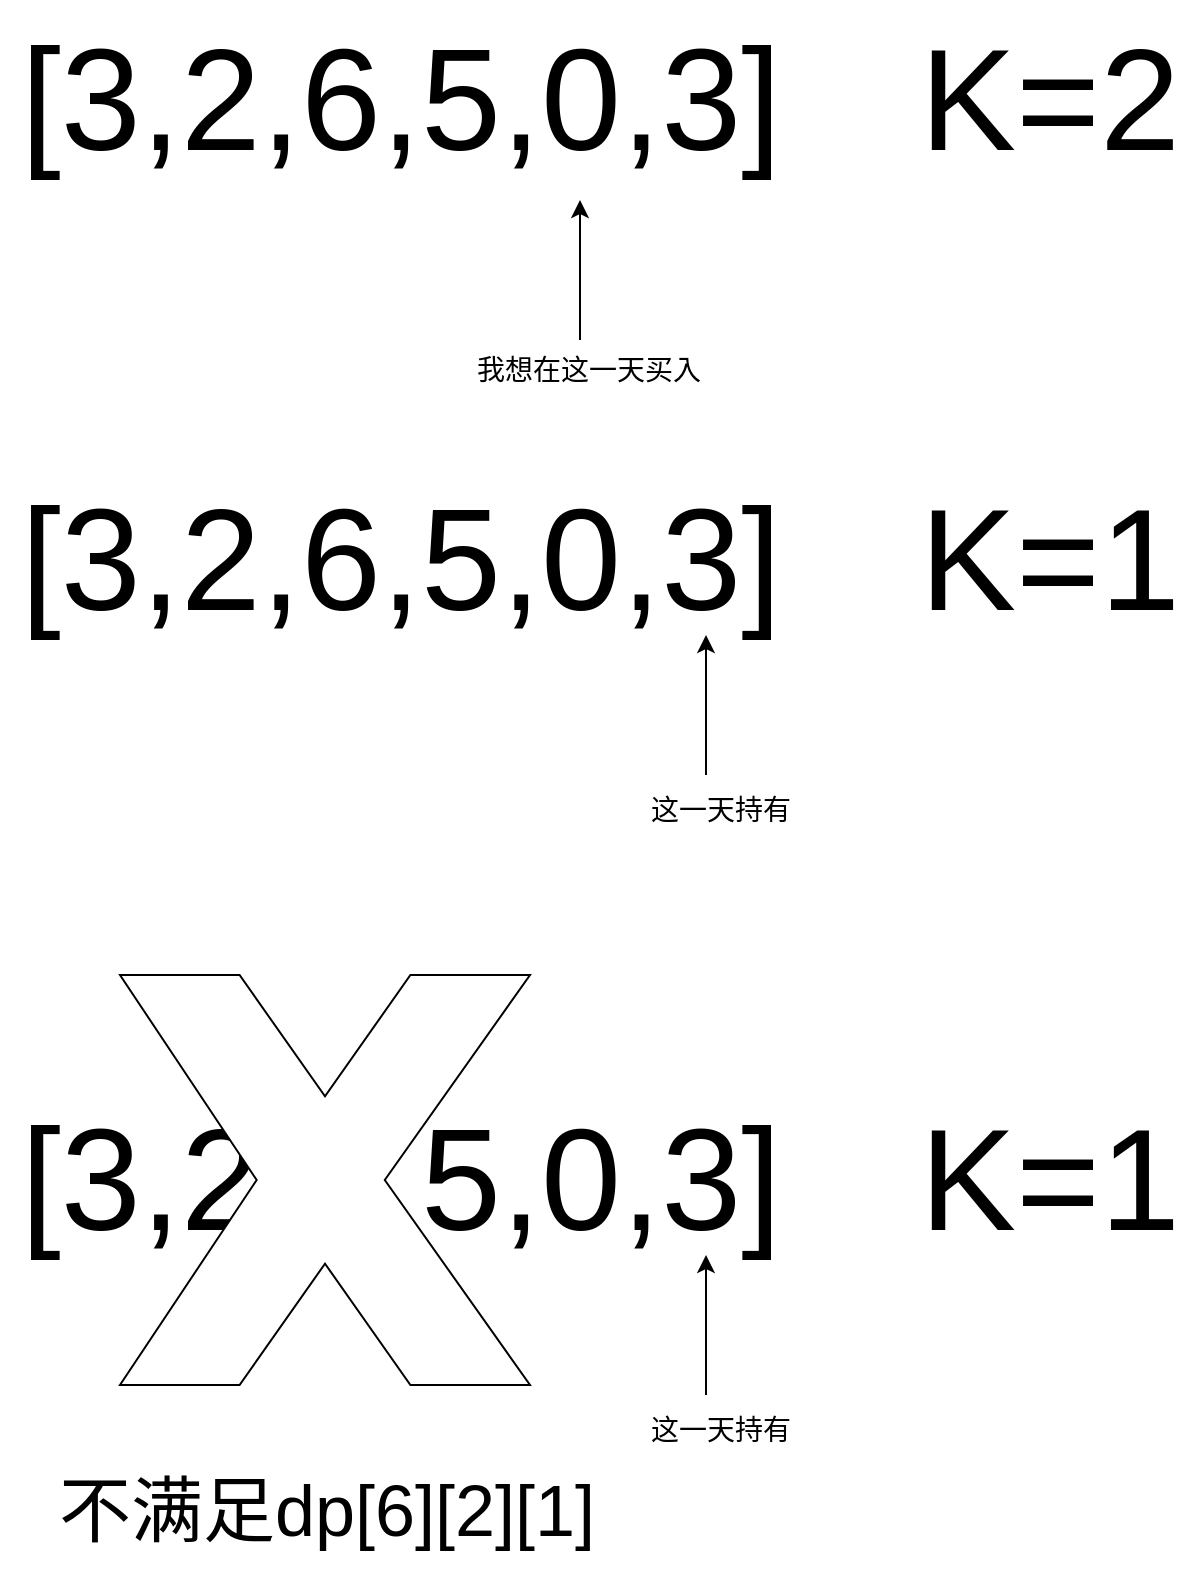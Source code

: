 <mxfile version="13.6.2" type="device"><diagram id="QkOyhsRXKFS_bLCtVDTT" name="第 1 页"><mxGraphModel dx="1102" dy="838" grid="1" gridSize="10" guides="1" tooltips="1" connect="1" arrows="1" fold="1" page="1" pageScale="1" pageWidth="827" pageHeight="1169" math="0" shadow="0"><root><mxCell id="0"/><mxCell id="1" parent="0"/><mxCell id="6lhSmy4ZfWPEWbmaD_YX-1" value="&lt;font style=&quot;font-size: 72px;&quot;&gt;[3,2,6,5,0,3]&lt;/font&gt;" style="text;html=1;align=center;verticalAlign=middle;resizable=0;points=[];autosize=1;strokeColor=none;fillColor=none;" parent="1" vertex="1"><mxGeometry x="180" y="150" width="400" height="100" as="geometry"/></mxCell><mxCell id="6lhSmy4ZfWPEWbmaD_YX-2" value="" style="endArrow=classic;html=1;rounded=0;fontSize=72;" parent="1" edge="1"><mxGeometry width="50" height="50" relative="1" as="geometry"><mxPoint x="470" y="320" as="sourcePoint"/><mxPoint x="470" y="250" as="targetPoint"/></mxGeometry></mxCell><mxCell id="6lhSmy4ZfWPEWbmaD_YX-4" value="我想在这一天买入" style="text;html=1;align=center;verticalAlign=middle;resizable=0;points=[];autosize=1;strokeColor=none;fillColor=none;fontSize=14;" parent="1" vertex="1"><mxGeometry x="404" y="320" width="140" height="30" as="geometry"/></mxCell><mxCell id="6lhSmy4ZfWPEWbmaD_YX-5" value="&lt;font style=&quot;font-size: 72px;&quot;&gt;K=2&lt;/font&gt;" style="text;html=1;strokeColor=none;fillColor=none;align=center;verticalAlign=middle;whiteSpace=wrap;rounded=0;fontSize=14;" parent="1" vertex="1"><mxGeometry x="630" y="162.5" width="150" height="75" as="geometry"/></mxCell><mxCell id="6lhSmy4ZfWPEWbmaD_YX-6" value="&lt;font style=&quot;font-size: 72px;&quot;&gt;[3,2,6,5,0,3]&lt;/font&gt;" style="text;html=1;align=center;verticalAlign=middle;resizable=0;points=[];autosize=1;strokeColor=none;fillColor=none;" parent="1" vertex="1"><mxGeometry x="180" y="380" width="400" height="100" as="geometry"/></mxCell><mxCell id="6lhSmy4ZfWPEWbmaD_YX-7" value="" style="endArrow=classic;html=1;rounded=0;fontSize=72;" parent="1" edge="1"><mxGeometry width="50" height="50" relative="1" as="geometry"><mxPoint x="533" y="537.5" as="sourcePoint"/><mxPoint x="533" y="467.5" as="targetPoint"/></mxGeometry></mxCell><mxCell id="6lhSmy4ZfWPEWbmaD_YX-8" value="这一天持有" style="text;html=1;align=center;verticalAlign=middle;resizable=0;points=[];autosize=1;strokeColor=none;fillColor=none;fontSize=14;" parent="1" vertex="1"><mxGeometry x="495" y="540" width="90" height="30" as="geometry"/></mxCell><mxCell id="6lhSmy4ZfWPEWbmaD_YX-9" value="&lt;font style=&quot;font-size: 72px;&quot;&gt;K=1&lt;/font&gt;" style="text;html=1;strokeColor=none;fillColor=none;align=center;verticalAlign=middle;whiteSpace=wrap;rounded=0;fontSize=14;" parent="1" vertex="1"><mxGeometry x="630" y="392.5" width="150" height="75" as="geometry"/></mxCell><mxCell id="6lhSmy4ZfWPEWbmaD_YX-10" value="&lt;font style=&quot;font-size: 72px;&quot;&gt;[3,2,6,5,0,3]&lt;/font&gt;" style="text;html=1;align=center;verticalAlign=middle;resizable=0;points=[];autosize=1;strokeColor=none;fillColor=none;" parent="1" vertex="1"><mxGeometry x="180" y="690" width="400" height="100" as="geometry"/></mxCell><mxCell id="6lhSmy4ZfWPEWbmaD_YX-11" value="" style="endArrow=classic;html=1;rounded=0;fontSize=72;" parent="1" edge="1"><mxGeometry width="50" height="50" relative="1" as="geometry"><mxPoint x="533" y="847.5" as="sourcePoint"/><mxPoint x="533" y="777.5" as="targetPoint"/></mxGeometry></mxCell><mxCell id="6lhSmy4ZfWPEWbmaD_YX-12" value="这一天持有" style="text;html=1;align=center;verticalAlign=middle;resizable=0;points=[];autosize=1;strokeColor=none;fillColor=none;fontSize=14;" parent="1" vertex="1"><mxGeometry x="495" y="850" width="90" height="30" as="geometry"/></mxCell><mxCell id="6lhSmy4ZfWPEWbmaD_YX-13" value="&lt;font style=&quot;font-size: 72px&quot;&gt;K=1&lt;/font&gt;" style="text;html=1;strokeColor=none;fillColor=none;align=center;verticalAlign=middle;whiteSpace=wrap;rounded=0;fontSize=14;" parent="1" vertex="1"><mxGeometry x="630" y="702.5" width="150" height="75" as="geometry"/></mxCell><mxCell id="6lhSmy4ZfWPEWbmaD_YX-14" value="&lt;font style=&quot;font-size: 36px&quot;&gt;不满足dp[6][2][1]&lt;/font&gt;" style="verticalLabelPosition=bottom;verticalAlign=top;html=1;shape=mxgraph.basic.x;fontSize=72;" parent="1" vertex="1"><mxGeometry x="240" y="637.5" width="205" height="205" as="geometry"/></mxCell></root></mxGraphModel></diagram></mxfile>